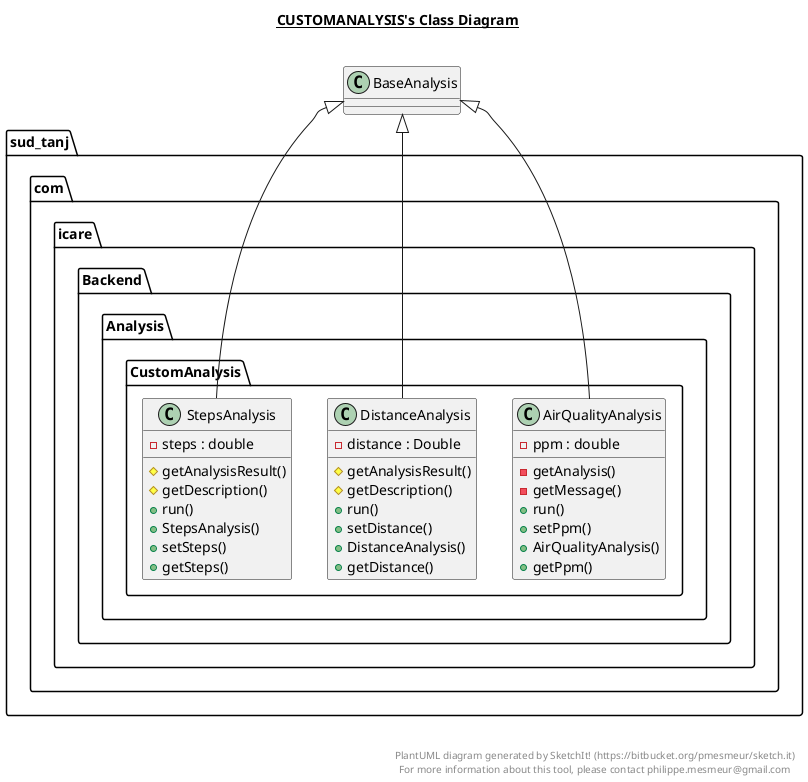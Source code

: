@startuml

title __CUSTOMANALYSIS's Class Diagram__\n

  package sud_tanj.com.icare {
    package sud_tanj.com.icare.Backend {
      package sud_tanj.com.icare.Backend.Analysis {
        package sud_tanj.com.icare.Backend.Analysis.CustomAnalysis {
          class AirQualityAnalysis {
              - ppm : double
              - getAnalysis()
              - getMessage()
              + run()
              + setPpm()
              + AirQualityAnalysis()
              + getPpm()
          }
        }
      }
    }
  }
  

  package sud_tanj.com.icare {
    package sud_tanj.com.icare.Backend {
      package sud_tanj.com.icare.Backend.Analysis {
        package sud_tanj.com.icare.Backend.Analysis.CustomAnalysis {
          class DistanceAnalysis {
              - distance : Double
              # getAnalysisResult()
              # getDescription()
              + run()
              + setDistance()
              + DistanceAnalysis()
              + getDistance()
          }
        }
      }
    }
  }
  

  package sud_tanj.com.icare {
    package sud_tanj.com.icare.Backend {
      package sud_tanj.com.icare.Backend.Analysis {
        package sud_tanj.com.icare.Backend.Analysis.CustomAnalysis {
          class StepsAnalysis {
              - steps : double
              # getAnalysisResult()
              # getDescription()
              + run()
              + StepsAnalysis()
              + setSteps()
              + getSteps()
          }
        }
      }
    }
  }
  

  AirQualityAnalysis -up-|> BaseAnalysis
  DistanceAnalysis -up-|> BaseAnalysis
  StepsAnalysis -up-|> BaseAnalysis


right footer


PlantUML diagram generated by SketchIt! (https://bitbucket.org/pmesmeur/sketch.it)
For more information about this tool, please contact philippe.mesmeur@gmail.com
endfooter

@enduml
